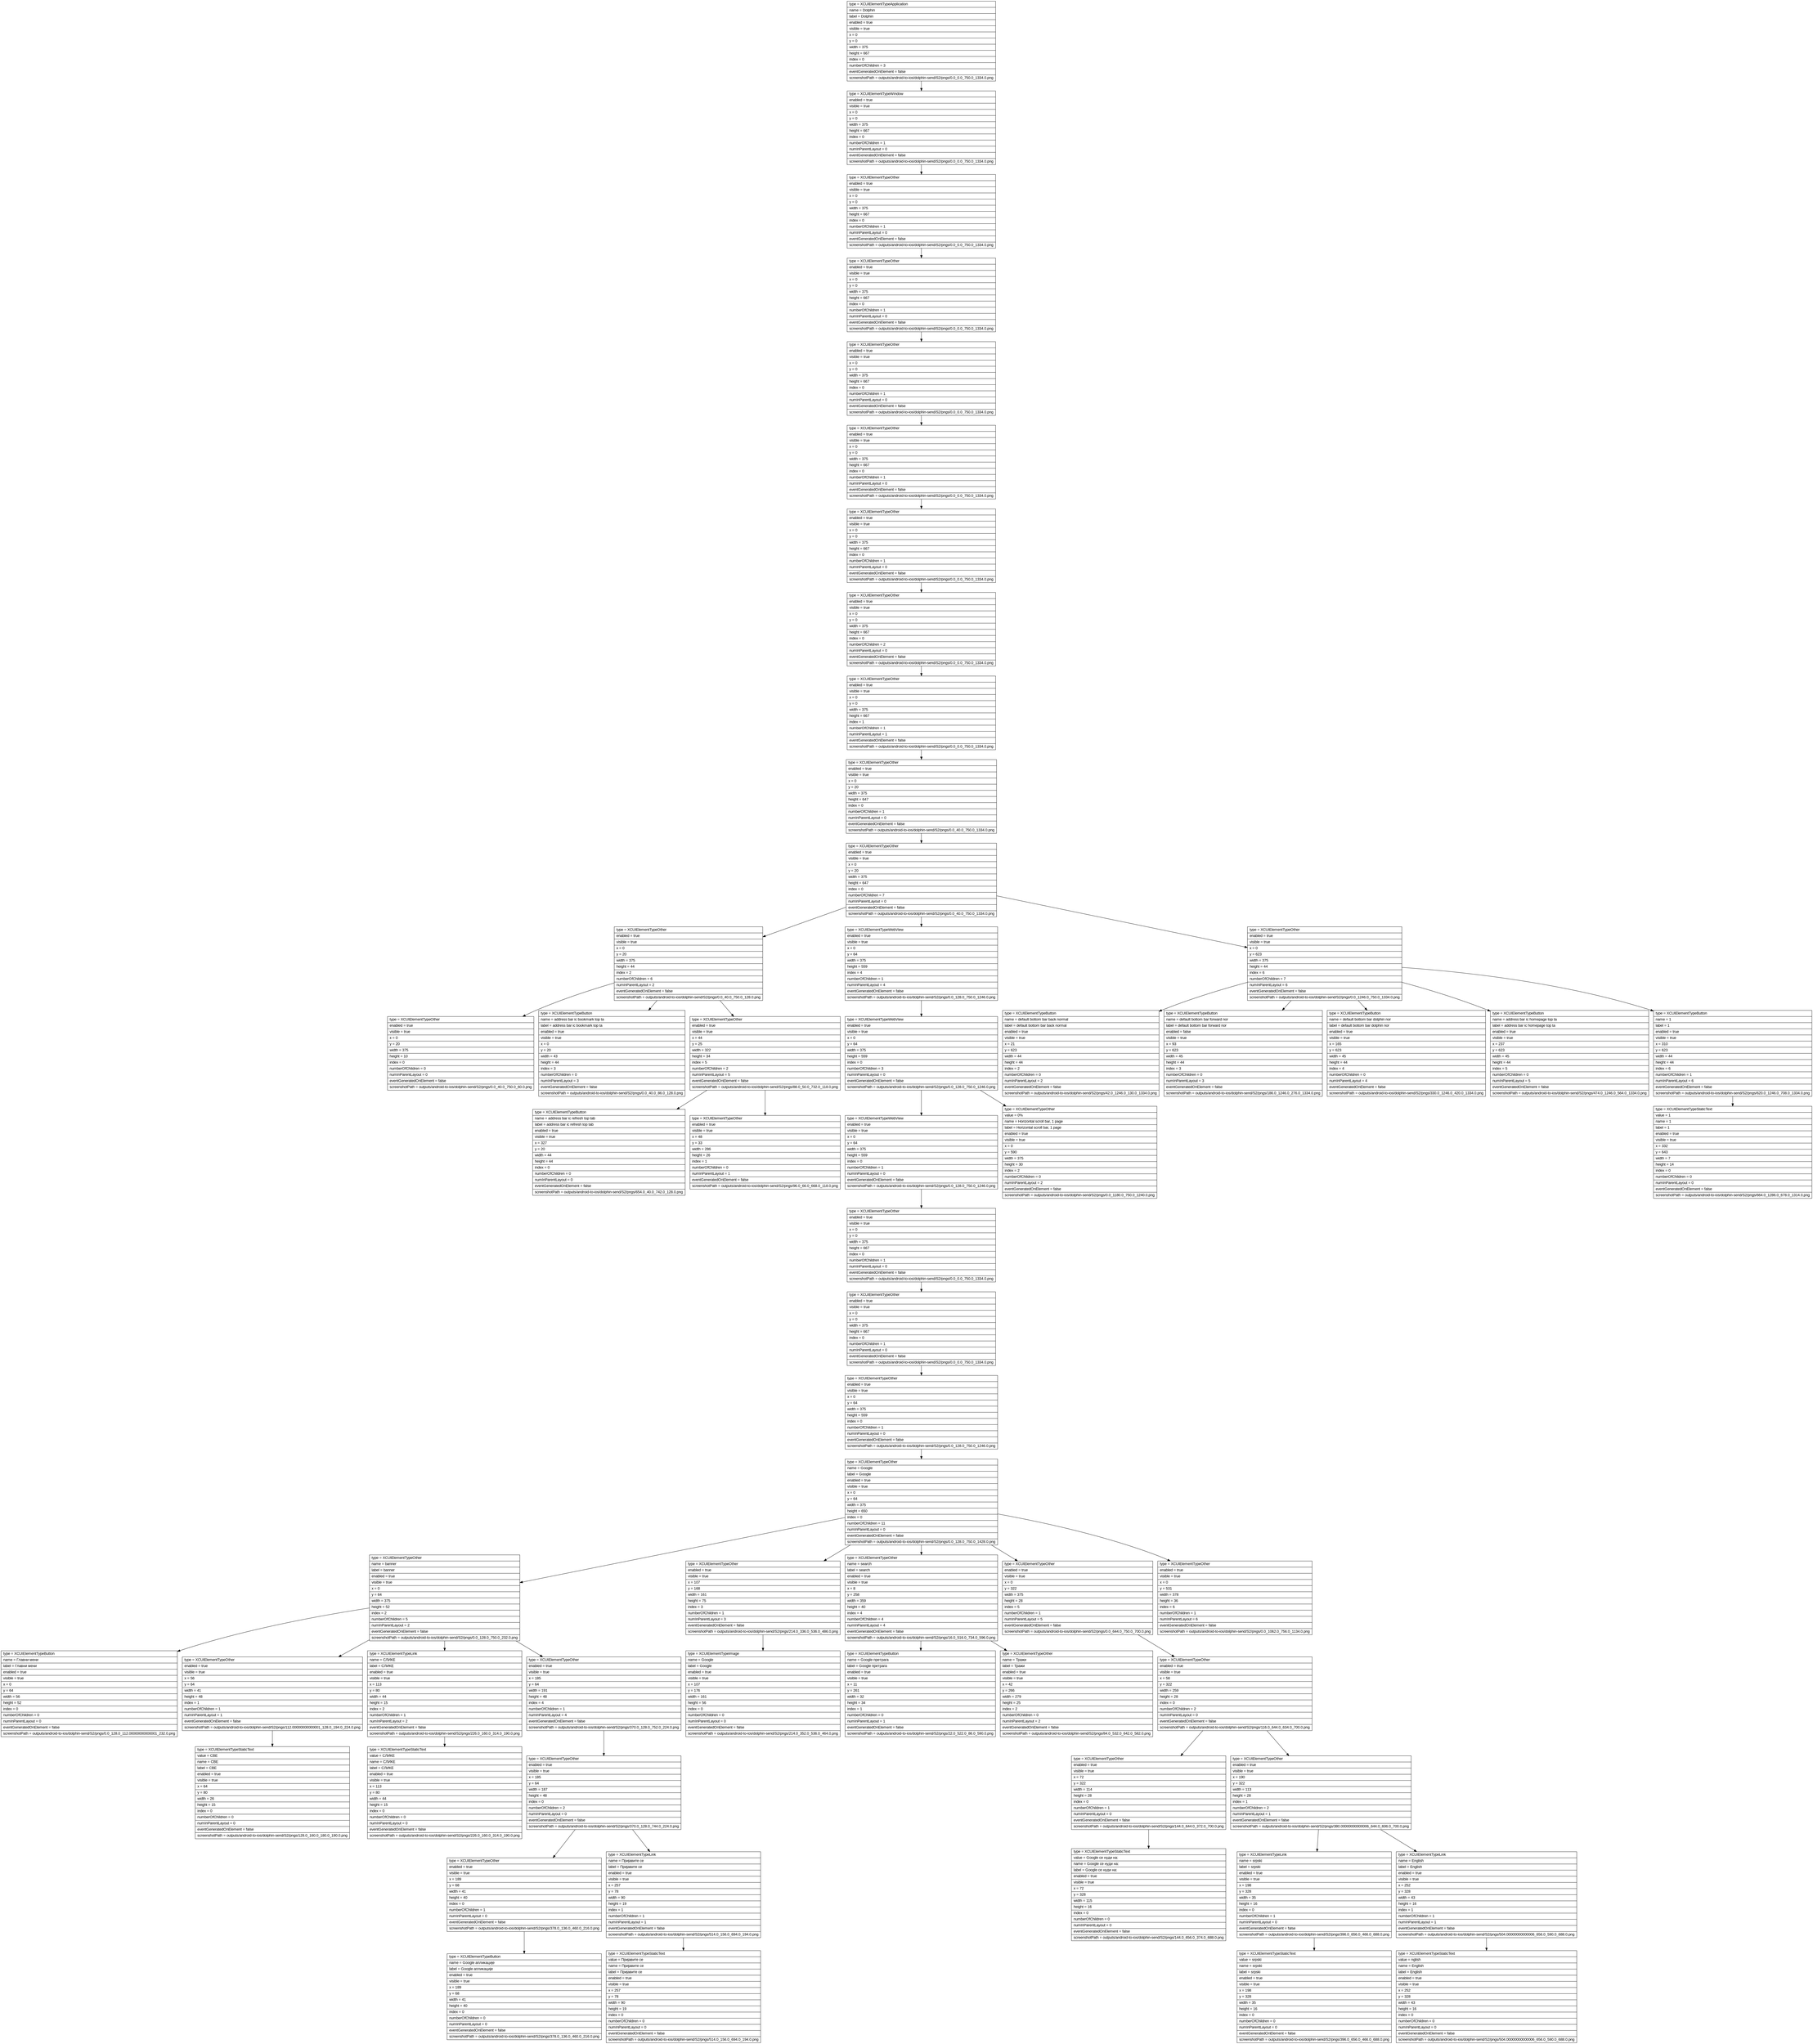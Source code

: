 digraph Layout {

	node [shape=record fontname=Arial];

	0	[label="{type = XCUIElementTypeApplication\l|name = Dolphin\l|label = Dolphin\l|enabled = true\l|visible = true\l|x = 0\l|y = 0\l|width = 375\l|height = 667\l|index = 0\l|numberOfChildren = 3\l|eventGeneratedOnElement = false \l|screenshotPath = outputs/android-to-ios/dolphin-send/S2/pngs/0.0_0.0_750.0_1334.0.png\l}"]
	1	[label="{type = XCUIElementTypeWindow\l|enabled = true\l|visible = true\l|x = 0\l|y = 0\l|width = 375\l|height = 667\l|index = 0\l|numberOfChildren = 1\l|numInParentLayout = 0\l|eventGeneratedOnElement = false \l|screenshotPath = outputs/android-to-ios/dolphin-send/S2/pngs/0.0_0.0_750.0_1334.0.png\l}"]
	2	[label="{type = XCUIElementTypeOther\l|enabled = true\l|visible = true\l|x = 0\l|y = 0\l|width = 375\l|height = 667\l|index = 0\l|numberOfChildren = 1\l|numInParentLayout = 0\l|eventGeneratedOnElement = false \l|screenshotPath = outputs/android-to-ios/dolphin-send/S2/pngs/0.0_0.0_750.0_1334.0.png\l}"]
	3	[label="{type = XCUIElementTypeOther\l|enabled = true\l|visible = true\l|x = 0\l|y = 0\l|width = 375\l|height = 667\l|index = 0\l|numberOfChildren = 1\l|numInParentLayout = 0\l|eventGeneratedOnElement = false \l|screenshotPath = outputs/android-to-ios/dolphin-send/S2/pngs/0.0_0.0_750.0_1334.0.png\l}"]
	4	[label="{type = XCUIElementTypeOther\l|enabled = true\l|visible = true\l|x = 0\l|y = 0\l|width = 375\l|height = 667\l|index = 0\l|numberOfChildren = 1\l|numInParentLayout = 0\l|eventGeneratedOnElement = false \l|screenshotPath = outputs/android-to-ios/dolphin-send/S2/pngs/0.0_0.0_750.0_1334.0.png\l}"]
	5	[label="{type = XCUIElementTypeOther\l|enabled = true\l|visible = true\l|x = 0\l|y = 0\l|width = 375\l|height = 667\l|index = 0\l|numberOfChildren = 1\l|numInParentLayout = 0\l|eventGeneratedOnElement = false \l|screenshotPath = outputs/android-to-ios/dolphin-send/S2/pngs/0.0_0.0_750.0_1334.0.png\l}"]
	6	[label="{type = XCUIElementTypeOther\l|enabled = true\l|visible = true\l|x = 0\l|y = 0\l|width = 375\l|height = 667\l|index = 0\l|numberOfChildren = 1\l|numInParentLayout = 0\l|eventGeneratedOnElement = false \l|screenshotPath = outputs/android-to-ios/dolphin-send/S2/pngs/0.0_0.0_750.0_1334.0.png\l}"]
	7	[label="{type = XCUIElementTypeOther\l|enabled = true\l|visible = true\l|x = 0\l|y = 0\l|width = 375\l|height = 667\l|index = 0\l|numberOfChildren = 2\l|numInParentLayout = 0\l|eventGeneratedOnElement = false \l|screenshotPath = outputs/android-to-ios/dolphin-send/S2/pngs/0.0_0.0_750.0_1334.0.png\l}"]
	8	[label="{type = XCUIElementTypeOther\l|enabled = true\l|visible = true\l|x = 0\l|y = 0\l|width = 375\l|height = 667\l|index = 1\l|numberOfChildren = 1\l|numInParentLayout = 1\l|eventGeneratedOnElement = false \l|screenshotPath = outputs/android-to-ios/dolphin-send/S2/pngs/0.0_0.0_750.0_1334.0.png\l}"]
	9	[label="{type = XCUIElementTypeOther\l|enabled = true\l|visible = true\l|x = 0\l|y = 20\l|width = 375\l|height = 647\l|index = 0\l|numberOfChildren = 1\l|numInParentLayout = 0\l|eventGeneratedOnElement = false \l|screenshotPath = outputs/android-to-ios/dolphin-send/S2/pngs/0.0_40.0_750.0_1334.0.png\l}"]
	10	[label="{type = XCUIElementTypeOther\l|enabled = true\l|visible = true\l|x = 0\l|y = 20\l|width = 375\l|height = 647\l|index = 0\l|numberOfChildren = 7\l|numInParentLayout = 0\l|eventGeneratedOnElement = false \l|screenshotPath = outputs/android-to-ios/dolphin-send/S2/pngs/0.0_40.0_750.0_1334.0.png\l}"]
	11	[label="{type = XCUIElementTypeOther\l|enabled = true\l|visible = true\l|x = 0\l|y = 20\l|width = 375\l|height = 44\l|index = 2\l|numberOfChildren = 6\l|numInParentLayout = 2\l|eventGeneratedOnElement = false \l|screenshotPath = outputs/android-to-ios/dolphin-send/S2/pngs/0.0_40.0_750.0_128.0.png\l}"]
	12	[label="{type = XCUIElementTypeWebView\l|enabled = true\l|visible = true\l|x = 0\l|y = 64\l|width = 375\l|height = 559\l|index = 4\l|numberOfChildren = 1\l|numInParentLayout = 4\l|eventGeneratedOnElement = false \l|screenshotPath = outputs/android-to-ios/dolphin-send/S2/pngs/0.0_128.0_750.0_1246.0.png\l}"]
	13	[label="{type = XCUIElementTypeOther\l|enabled = true\l|visible = true\l|x = 0\l|y = 623\l|width = 375\l|height = 44\l|index = 6\l|numberOfChildren = 7\l|numInParentLayout = 6\l|eventGeneratedOnElement = false \l|screenshotPath = outputs/android-to-ios/dolphin-send/S2/pngs/0.0_1246.0_750.0_1334.0.png\l}"]
	14	[label="{type = XCUIElementTypeOther\l|enabled = true\l|visible = true\l|x = 0\l|y = 20\l|width = 375\l|height = 10\l|index = 0\l|numberOfChildren = 0\l|numInParentLayout = 0\l|eventGeneratedOnElement = false \l|screenshotPath = outputs/android-to-ios/dolphin-send/S2/pngs/0.0_40.0_750.0_60.0.png\l}"]
	15	[label="{type = XCUIElementTypeButton\l|name = address bar ic bookmark top ta\l|label = address bar ic bookmark top ta\l|enabled = true\l|visible = true\l|x = 0\l|y = 20\l|width = 43\l|height = 44\l|index = 3\l|numberOfChildren = 0\l|numInParentLayout = 3\l|eventGeneratedOnElement = false \l|screenshotPath = outputs/android-to-ios/dolphin-send/S2/pngs/0.0_40.0_86.0_128.0.png\l}"]
	16	[label="{type = XCUIElementTypeOther\l|enabled = true\l|visible = true\l|x = 44\l|y = 25\l|width = 322\l|height = 34\l|index = 5\l|numberOfChildren = 2\l|numInParentLayout = 5\l|eventGeneratedOnElement = false \l|screenshotPath = outputs/android-to-ios/dolphin-send/S2/pngs/88.0_50.0_732.0_118.0.png\l}"]
	17	[label="{type = XCUIElementTypeWebView\l|enabled = true\l|visible = true\l|x = 0\l|y = 64\l|width = 375\l|height = 559\l|index = 0\l|numberOfChildren = 3\l|numInParentLayout = 0\l|eventGeneratedOnElement = false \l|screenshotPath = outputs/android-to-ios/dolphin-send/S2/pngs/0.0_128.0_750.0_1246.0.png\l}"]
	18	[label="{type = XCUIElementTypeButton\l|name = default bottom bar back normal\l|label = default bottom bar back normal\l|enabled = true\l|visible = true\l|x = 21\l|y = 623\l|width = 44\l|height = 44\l|index = 2\l|numberOfChildren = 0\l|numInParentLayout = 2\l|eventGeneratedOnElement = false \l|screenshotPath = outputs/android-to-ios/dolphin-send/S2/pngs/42.0_1246.0_130.0_1334.0.png\l}"]
	19	[label="{type = XCUIElementTypeButton\l|name = default bottom bar forward nor\l|label = default bottom bar forward nor\l|enabled = false\l|visible = true\l|x = 93\l|y = 623\l|width = 45\l|height = 44\l|index = 3\l|numberOfChildren = 0\l|numInParentLayout = 3\l|eventGeneratedOnElement = false \l|screenshotPath = outputs/android-to-ios/dolphin-send/S2/pngs/186.0_1246.0_276.0_1334.0.png\l}"]
	20	[label="{type = XCUIElementTypeButton\l|name = default bottom bar dolphin nor\l|label = default bottom bar dolphin nor\l|enabled = true\l|visible = true\l|x = 165\l|y = 623\l|width = 45\l|height = 44\l|index = 4\l|numberOfChildren = 0\l|numInParentLayout = 4\l|eventGeneratedOnElement = false \l|screenshotPath = outputs/android-to-ios/dolphin-send/S2/pngs/330.0_1246.0_420.0_1334.0.png\l}"]
	21	[label="{type = XCUIElementTypeButton\l|name = address bar ic homepage top ta\l|label = address bar ic homepage top ta\l|enabled = true\l|visible = true\l|x = 237\l|y = 623\l|width = 45\l|height = 44\l|index = 5\l|numberOfChildren = 0\l|numInParentLayout = 5\l|eventGeneratedOnElement = false \l|screenshotPath = outputs/android-to-ios/dolphin-send/S2/pngs/474.0_1246.0_564.0_1334.0.png\l}"]
	22	[label="{type = XCUIElementTypeButton\l|name = 1\l|label = 1\l|enabled = true\l|visible = true\l|x = 310\l|y = 623\l|width = 44\l|height = 44\l|index = 6\l|numberOfChildren = 1\l|numInParentLayout = 6\l|eventGeneratedOnElement = false \l|screenshotPath = outputs/android-to-ios/dolphin-send/S2/pngs/620.0_1246.0_708.0_1334.0.png\l}"]
	23	[label="{type = XCUIElementTypeButton\l|name = address bar ic refresh top tab\l|label = address bar ic refresh top tab\l|enabled = true\l|visible = true\l|x = 327\l|y = 20\l|width = 44\l|height = 44\l|index = 0\l|numberOfChildren = 0\l|numInParentLayout = 0\l|eventGeneratedOnElement = false \l|screenshotPath = outputs/android-to-ios/dolphin-send/S2/pngs/654.0_40.0_742.0_128.0.png\l}"]
	24	[label="{type = XCUIElementTypeOther\l|enabled = true\l|visible = true\l|x = 48\l|y = 33\l|width = 286\l|height = 26\l|index = 1\l|numberOfChildren = 0\l|numInParentLayout = 1\l|eventGeneratedOnElement = false \l|screenshotPath = outputs/android-to-ios/dolphin-send/S2/pngs/96.0_66.0_668.0_118.0.png\l}"]
	25	[label="{type = XCUIElementTypeWebView\l|enabled = true\l|visible = true\l|x = 0\l|y = 64\l|width = 375\l|height = 559\l|index = 0\l|numberOfChildren = 1\l|numInParentLayout = 0\l|eventGeneratedOnElement = false \l|screenshotPath = outputs/android-to-ios/dolphin-send/S2/pngs/0.0_128.0_750.0_1246.0.png\l}"]
	26	[label="{type = XCUIElementTypeOther\l|value = 0%\l|name = Horizontal scroll bar, 1 page\l|label = Horizontal scroll bar, 1 page\l|enabled = true\l|visible = true\l|x = 0\l|y = 590\l|width = 375\l|height = 30\l|index = 2\l|numberOfChildren = 0\l|numInParentLayout = 2\l|eventGeneratedOnElement = false \l|screenshotPath = outputs/android-to-ios/dolphin-send/S2/pngs/0.0_1180.0_750.0_1240.0.png\l}"]
	27	[label="{type = XCUIElementTypeStaticText\l|value = 1\l|name = 1\l|label = 1\l|enabled = true\l|visible = true\l|x = 332\l|y = 643\l|width = 7\l|height = 14\l|index = 0\l|numberOfChildren = 0\l|numInParentLayout = 0\l|eventGeneratedOnElement = false \l|screenshotPath = outputs/android-to-ios/dolphin-send/S2/pngs/664.0_1286.0_678.0_1314.0.png\l}"]
	28	[label="{type = XCUIElementTypeOther\l|enabled = true\l|visible = true\l|x = 0\l|y = 0\l|width = 375\l|height = 667\l|index = 0\l|numberOfChildren = 1\l|numInParentLayout = 0\l|eventGeneratedOnElement = false \l|screenshotPath = outputs/android-to-ios/dolphin-send/S2/pngs/0.0_0.0_750.0_1334.0.png\l}"]
	29	[label="{type = XCUIElementTypeOther\l|enabled = true\l|visible = true\l|x = 0\l|y = 0\l|width = 375\l|height = 667\l|index = 0\l|numberOfChildren = 1\l|numInParentLayout = 0\l|eventGeneratedOnElement = false \l|screenshotPath = outputs/android-to-ios/dolphin-send/S2/pngs/0.0_0.0_750.0_1334.0.png\l}"]
	30	[label="{type = XCUIElementTypeOther\l|enabled = true\l|visible = true\l|x = 0\l|y = 64\l|width = 375\l|height = 559\l|index = 0\l|numberOfChildren = 1\l|numInParentLayout = 0\l|eventGeneratedOnElement = false \l|screenshotPath = outputs/android-to-ios/dolphin-send/S2/pngs/0.0_128.0_750.0_1246.0.png\l}"]
	31	[label="{type = XCUIElementTypeOther\l|name = Google\l|label = Google\l|enabled = true\l|visible = true\l|x = 0\l|y = 64\l|width = 375\l|height = 650\l|index = 0\l|numberOfChildren = 11\l|numInParentLayout = 0\l|eventGeneratedOnElement = false \l|screenshotPath = outputs/android-to-ios/dolphin-send/S2/pngs/0.0_128.0_750.0_1428.0.png\l}"]
	32	[label="{type = XCUIElementTypeOther\l|name = banner\l|label = banner\l|enabled = true\l|visible = true\l|x = 0\l|y = 64\l|width = 375\l|height = 52\l|index = 2\l|numberOfChildren = 5\l|numInParentLayout = 2\l|eventGeneratedOnElement = false \l|screenshotPath = outputs/android-to-ios/dolphin-send/S2/pngs/0.0_128.0_750.0_232.0.png\l}"]
	33	[label="{type = XCUIElementTypeOther\l|enabled = true\l|visible = true\l|x = 107\l|y = 168\l|width = 161\l|height = 75\l|index = 3\l|numberOfChildren = 1\l|numInParentLayout = 3\l|eventGeneratedOnElement = false \l|screenshotPath = outputs/android-to-ios/dolphin-send/S2/pngs/214.0_336.0_536.0_486.0.png\l}"]
	34	[label="{type = XCUIElementTypeOther\l|name = search\l|label = search\l|enabled = true\l|visible = true\l|x = 8\l|y = 258\l|width = 359\l|height = 40\l|index = 4\l|numberOfChildren = 4\l|numInParentLayout = 4\l|eventGeneratedOnElement = false \l|screenshotPath = outputs/android-to-ios/dolphin-send/S2/pngs/16.0_516.0_734.0_596.0.png\l}"]
	35	[label="{type = XCUIElementTypeOther\l|enabled = true\l|visible = true\l|x = 0\l|y = 322\l|width = 375\l|height = 28\l|index = 5\l|numberOfChildren = 1\l|numInParentLayout = 5\l|eventGeneratedOnElement = false \l|screenshotPath = outputs/android-to-ios/dolphin-send/S2/pngs/0.0_644.0_750.0_700.0.png\l}"]
	36	[label="{type = XCUIElementTypeOther\l|enabled = true\l|visible = true\l|x = 0\l|y = 531\l|width = 378\l|height = 36\l|index = 6\l|numberOfChildren = 1\l|numInParentLayout = 6\l|eventGeneratedOnElement = false \l|screenshotPath = outputs/android-to-ios/dolphin-send/S2/pngs/0.0_1062.0_756.0_1134.0.png\l}"]
	37	[label="{type = XCUIElementTypeButton\l|name = Главни мени\l|label = Главни мени\l|enabled = true\l|visible = true\l|x = 0\l|y = 64\l|width = 56\l|height = 52\l|index = 0\l|numberOfChildren = 0\l|numInParentLayout = 0\l|eventGeneratedOnElement = false \l|screenshotPath = outputs/android-to-ios/dolphin-send/S2/pngs/0.0_128.0_112.00000000000001_232.0.png\l}"]
	38	[label="{type = XCUIElementTypeOther\l|enabled = true\l|visible = true\l|x = 56\l|y = 64\l|width = 41\l|height = 48\l|index = 1\l|numberOfChildren = 1\l|numInParentLayout = 1\l|eventGeneratedOnElement = false \l|screenshotPath = outputs/android-to-ios/dolphin-send/S2/pngs/112.00000000000001_128.0_194.0_224.0.png\l}"]
	39	[label="{type = XCUIElementTypeLink\l|name = СЛИКЕ\l|label = СЛИКЕ\l|enabled = true\l|visible = true\l|x = 113\l|y = 80\l|width = 44\l|height = 15\l|index = 2\l|numberOfChildren = 1\l|numInParentLayout = 2\l|eventGeneratedOnElement = false \l|screenshotPath = outputs/android-to-ios/dolphin-send/S2/pngs/226.0_160.0_314.0_190.0.png\l}"]
	40	[label="{type = XCUIElementTypeOther\l|enabled = true\l|visible = true\l|x = 185\l|y = 64\l|width = 191\l|height = 48\l|index = 4\l|numberOfChildren = 1\l|numInParentLayout = 4\l|eventGeneratedOnElement = false \l|screenshotPath = outputs/android-to-ios/dolphin-send/S2/pngs/370.0_128.0_752.0_224.0.png\l}"]
	41	[label="{type = XCUIElementTypeImage\l|name = Google\l|label = Google\l|enabled = true\l|visible = true\l|x = 107\l|y = 176\l|width = 161\l|height = 56\l|index = 0\l|numberOfChildren = 0\l|numInParentLayout = 0\l|eventGeneratedOnElement = false \l|screenshotPath = outputs/android-to-ios/dolphin-send/S2/pngs/214.0_352.0_536.0_464.0.png\l}"]
	42	[label="{type = XCUIElementTypeButton\l|name = Google претрага\l|label = Google претрага\l|enabled = true\l|visible = true\l|x = 11\l|y = 261\l|width = 32\l|height = 34\l|index = 1\l|numberOfChildren = 0\l|numInParentLayout = 1\l|eventGeneratedOnElement = false \l|screenshotPath = outputs/android-to-ios/dolphin-send/S2/pngs/22.0_522.0_86.0_590.0.png\l}"]
	43	[label="{type = XCUIElementTypeOther\l|name = Тражи\l|label = Тражи\l|enabled = true\l|visible = true\l|x = 42\l|y = 266\l|width = 279\l|height = 25\l|index = 2\l|numberOfChildren = 0\l|numInParentLayout = 2\l|eventGeneratedOnElement = false \l|screenshotPath = outputs/android-to-ios/dolphin-send/S2/pngs/84.0_532.0_642.0_582.0.png\l}"]
	44	[label="{type = XCUIElementTypeOther\l|enabled = true\l|visible = true\l|x = 58\l|y = 322\l|width = 259\l|height = 28\l|index = 0\l|numberOfChildren = 2\l|numInParentLayout = 0\l|eventGeneratedOnElement = false \l|screenshotPath = outputs/android-to-ios/dolphin-send/S2/pngs/116.0_644.0_634.0_700.0.png\l}"]
	45	[label="{type = XCUIElementTypeStaticText\l|value = СВЕ\l|name = СВЕ\l|label = СВЕ\l|enabled = true\l|visible = true\l|x = 64\l|y = 80\l|width = 26\l|height = 15\l|index = 0\l|numberOfChildren = 0\l|numInParentLayout = 0\l|eventGeneratedOnElement = false \l|screenshotPath = outputs/android-to-ios/dolphin-send/S2/pngs/128.0_160.0_180.0_190.0.png\l}"]
	46	[label="{type = XCUIElementTypeStaticText\l|value = СЛИКЕ\l|name = СЛИКЕ\l|label = СЛИКЕ\l|enabled = true\l|visible = true\l|x = 113\l|y = 80\l|width = 44\l|height = 15\l|index = 0\l|numberOfChildren = 0\l|numInParentLayout = 0\l|eventGeneratedOnElement = false \l|screenshotPath = outputs/android-to-ios/dolphin-send/S2/pngs/226.0_160.0_314.0_190.0.png\l}"]
	47	[label="{type = XCUIElementTypeOther\l|enabled = true\l|visible = true\l|x = 185\l|y = 64\l|width = 187\l|height = 48\l|index = 0\l|numberOfChildren = 2\l|numInParentLayout = 0\l|eventGeneratedOnElement = false \l|screenshotPath = outputs/android-to-ios/dolphin-send/S2/pngs/370.0_128.0_744.0_224.0.png\l}"]
	48	[label="{type = XCUIElementTypeOther\l|enabled = true\l|visible = true\l|x = 72\l|y = 322\l|width = 114\l|height = 28\l|index = 0\l|numberOfChildren = 1\l|numInParentLayout = 0\l|eventGeneratedOnElement = false \l|screenshotPath = outputs/android-to-ios/dolphin-send/S2/pngs/144.0_644.0_372.0_700.0.png\l}"]
	49	[label="{type = XCUIElementTypeOther\l|enabled = true\l|visible = true\l|x = 190\l|y = 322\l|width = 113\l|height = 28\l|index = 1\l|numberOfChildren = 2\l|numInParentLayout = 1\l|eventGeneratedOnElement = false \l|screenshotPath = outputs/android-to-ios/dolphin-send/S2/pngs/380.00000000000006_644.0_606.0_700.0.png\l}"]
	50	[label="{type = XCUIElementTypeOther\l|enabled = true\l|visible = true\l|x = 189\l|y = 68\l|width = 41\l|height = 40\l|index = 0\l|numberOfChildren = 1\l|numInParentLayout = 0\l|eventGeneratedOnElement = false \l|screenshotPath = outputs/android-to-ios/dolphin-send/S2/pngs/378.0_136.0_460.0_216.0.png\l}"]
	51	[label="{type = XCUIElementTypeLink\l|name = Пријавите се\l|label = Пријавите се\l|enabled = true\l|visible = true\l|x = 257\l|y = 78\l|width = 90\l|height = 19\l|index = 1\l|numberOfChildren = 1\l|numInParentLayout = 1\l|eventGeneratedOnElement = false \l|screenshotPath = outputs/android-to-ios/dolphin-send/S2/pngs/514.0_156.0_694.0_194.0.png\l}"]
	52	[label="{type = XCUIElementTypeStaticText\l|value = Google се нуди на:\l|name = Google се нуди на:\l|label = Google се нуди на:\l|enabled = true\l|visible = true\l|x = 72\l|y = 328\l|width = 115\l|height = 16\l|index = 0\l|numberOfChildren = 0\l|numInParentLayout = 0\l|eventGeneratedOnElement = false \l|screenshotPath = outputs/android-to-ios/dolphin-send/S2/pngs/144.0_656.0_374.0_688.0.png\l}"]
	53	[label="{type = XCUIElementTypeLink\l|name = srpski\l|label = srpski\l|enabled = true\l|visible = true\l|x = 198\l|y = 328\l|width = 35\l|height = 16\l|index = 0\l|numberOfChildren = 1\l|numInParentLayout = 0\l|eventGeneratedOnElement = false \l|screenshotPath = outputs/android-to-ios/dolphin-send/S2/pngs/396.0_656.0_466.0_688.0.png\l}"]
	54	[label="{type = XCUIElementTypeLink\l|name = English\l|label = English\l|enabled = true\l|visible = true\l|x = 252\l|y = 328\l|width = 43\l|height = 16\l|index = 1\l|numberOfChildren = 1\l|numInParentLayout = 1\l|eventGeneratedOnElement = false \l|screenshotPath = outputs/android-to-ios/dolphin-send/S2/pngs/504.00000000000006_656.0_590.0_688.0.png\l}"]
	55	[label="{type = XCUIElementTypeButton\l|name = Google апликације\l|label = Google апликације\l|enabled = true\l|visible = true\l|x = 189\l|y = 68\l|width = 41\l|height = 40\l|index = 0\l|numberOfChildren = 0\l|numInParentLayout = 0\l|eventGeneratedOnElement = false \l|screenshotPath = outputs/android-to-ios/dolphin-send/S2/pngs/378.0_136.0_460.0_216.0.png\l}"]
	56	[label="{type = XCUIElementTypeStaticText\l|value = Пријавите се\l|name = Пријавите се\l|label = Пријавите се\l|enabled = true\l|visible = true\l|x = 257\l|y = 78\l|width = 90\l|height = 19\l|index = 0\l|numberOfChildren = 0\l|numInParentLayout = 0\l|eventGeneratedOnElement = false \l|screenshotPath = outputs/android-to-ios/dolphin-send/S2/pngs/514.0_156.0_694.0_194.0.png\l}"]
	57	[label="{type = XCUIElementTypeStaticText\l|value = srpski\l|name = srpski\l|label = srpski\l|enabled = true\l|visible = true\l|x = 198\l|y = 328\l|width = 35\l|height = 16\l|index = 0\l|numberOfChildren = 0\l|numInParentLayout = 0\l|eventGeneratedOnElement = false \l|screenshotPath = outputs/android-to-ios/dolphin-send/S2/pngs/396.0_656.0_466.0_688.0.png\l}"]
	58	[label="{type = XCUIElementTypeStaticText\l|value = nglish\l|name = English\l|label = English\l|enabled = true\l|visible = true\l|x = 252\l|y = 328\l|width = 43\l|height = 16\l|index = 0\l|numberOfChildren = 0\l|numInParentLayout = 0\l|eventGeneratedOnElement = false \l|screenshotPath = outputs/android-to-ios/dolphin-send/S2/pngs/504.00000000000006_656.0_590.0_688.0.png\l}"]


	0 -> 1
	1 -> 2
	2 -> 3
	3 -> 4
	4 -> 5
	5 -> 6
	6 -> 7
	7 -> 8
	8 -> 9
	9 -> 10
	10 -> 11
	10 -> 12
	10 -> 13
	11 -> 14
	11 -> 15
	11 -> 16
	12 -> 17
	13 -> 18
	13 -> 19
	13 -> 20
	13 -> 21
	13 -> 22
	16 -> 23
	16 -> 24
	17 -> 25
	17 -> 26
	22 -> 27
	25 -> 28
	28 -> 29
	29 -> 30
	30 -> 31
	31 -> 32
	31 -> 33
	31 -> 34
	31 -> 35
	31 -> 36
	32 -> 37
	32 -> 38
	32 -> 39
	32 -> 40
	33 -> 41
	34 -> 42
	34 -> 43
	35 -> 44
	38 -> 45
	39 -> 46
	40 -> 47
	44 -> 48
	44 -> 49
	47 -> 50
	47 -> 51
	48 -> 52
	49 -> 53
	49 -> 54
	50 -> 55
	51 -> 56
	53 -> 57
	54 -> 58


}
